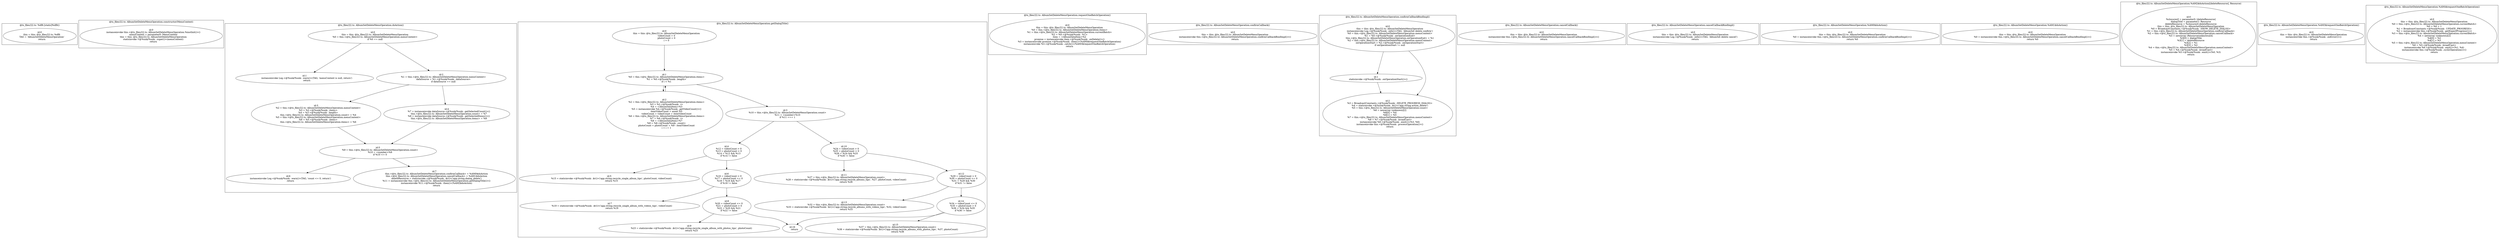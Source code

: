 digraph "22.ts" {
subgraph "cluster_@ts_files/22.ts: %dflt.[static]%dflt()" {
  label="@ts_files/22.ts: %dflt.[static]%dflt()";
  Node33200 [label="id:0
      this = this: @ts_files/22.ts: %dflt
      TAG = 'AlbumSetDeleteMenuOperation'
      return"];
}
subgraph "cluster_@ts_files/22.ts: AlbumSetDeleteMenuOperation.constructor(MenuContext)" {
  label="@ts_files/22.ts: AlbumSetDeleteMenuOperation.constructor(MenuContext)";
  Node66720 [label="id:0
      instanceinvoke this.<@ts_files/22.ts: AlbumSetDeleteMenuOperation.%instInit()>()
      menuContext = parameter0: MenuContext
      this = this: @ts_files/22.ts: AlbumSetDeleteMenuOperation
      staticinvoke <@%unk/%unk: .super()>(menuContext)
      return"];
}
subgraph "cluster_@ts_files/22.ts: AlbumSetDeleteMenuOperation.doAction()" {
  label="@ts_files/22.ts: AlbumSetDeleteMenuOperation.doAction()";
  Node51210 [label="id:0
      this = this: @ts_files/22.ts: AlbumSetDeleteMenuOperation
      %0 = this.<@ts_files/22.ts: AlbumSetDeleteMenuOperation.menuContext>
      if %0 == null"];
  Node51211 [label="id:1
      instanceinvoke Log.<@%unk/%unk: .warn()>(TAG, 'menuContext is null, return')
      return"];
  Node51212 [label="id:2
      %1 = this.<@ts_files/22.ts: AlbumSetDeleteMenuOperation.menuContext>
      dataSource = %1.<@%unk/%unk: .dataSource>
      if dataSource == null"];
  Node51213 [label="id:3
      %2 = this.<@ts_files/22.ts: AlbumSetDeleteMenuOperation.menuContext>
      %3 = %2.<@%unk/%unk: .items>
      %4 = %3.<@%unk/%unk: .length>
      this.<@ts_files/22.ts: AlbumSetDeleteMenuOperation.count> = %4
      %5 = this.<@ts_files/22.ts: AlbumSetDeleteMenuOperation.menuContext>
      %6 = %5.<@%unk/%unk: .items>
      this.<@ts_files/22.ts: AlbumSetDeleteMenuOperation.items> = %6"];
  Node51214 [label="id:4
      %7 = instanceinvoke dataSource.<@%unk/%unk: .getSelectedCount()>()
      this.<@ts_files/22.ts: AlbumSetDeleteMenuOperation.count> = %7
      %8 = instanceinvoke dataSource.<@%unk/%unk: .getSelectedItems()>()
      this.<@ts_files/22.ts: AlbumSetDeleteMenuOperation.items> = %8"];
  Node51215 [label="id:5
      %9 = this.<@ts_files/22.ts: AlbumSetDeleteMenuOperation.count>
      %10 = <number>%9
      if %10 <= 0"];
  Node51216 [label="id:6
      instanceinvoke Log.<@%unk/%unk: .warn()>(TAG, 'count <= 0, return')
      return"];
  Node51217 [label="id:7
      this.<@ts_files/22.ts: AlbumSetDeleteMenuOperation.confirmCallback> = %AM0$doAction
      this.<@ts_files/22.ts: AlbumSetDeleteMenuOperation.cancelCallback> = %AM1$doAction
      deleteResource = staticinvoke <@%unk/%unk: .$r()>('app.string.dialog_delete')
      %11 = instanceinvoke this.<@ts_files/22.ts: AlbumSetDeleteMenuOperation.getDialogTitle()>()
      instanceinvoke %11.<@%unk/%unk: .then()>(%AM2$doAction)
      return"];
  Node51210 -> Node51211;
  Node51210 -> Node51212;
  Node51212 -> Node51213;
  Node51212 -> Node51214;
  Node51213 -> Node51215;
  Node51214 -> Node51215;
  Node51215 -> Node51216;
  Node51215 -> Node51217;
}
subgraph "cluster_@ts_files/22.ts: AlbumSetDeleteMenuOperation.getDialogTitle()" {
  label="@ts_files/22.ts: AlbumSetDeleteMenuOperation.getDialogTitle()";
  Node57300 [label="id:0
      this = this: @ts_files/22.ts: AlbumSetDeleteMenuOperation
      videoCount = 0
      photoCount = 0
      i = 0"];
  Node57301 [label="id:1
      %0 = this.<@ts_files/22.ts: AlbumSetDeleteMenuOperation.items>
      %1 = %0.<@%unk/%unk: .length>
      if i < %1"];
  Node57302 [label="id:2
      %2 = this.<@ts_files/22.ts: AlbumSetDeleteMenuOperation.items>
      %3 = %2.<@%unk/%unk: .i>
      %4 = <AlbumDataItem>%3
      %5 = instanceinvoke %4.<@%unk/%unk: .getVideoCount()>()
      itemVideoCount = await %5
      videoCount = videoCount + itemVideoCount
      %6 = this.<@ts_files/22.ts: AlbumSetDeleteMenuOperation.items>
      %7 = %6.<@%unk/%unk: .i>
      %8 = <AlbumDataItem>%7
      %9 = %8.<@%unk/%unk: .count>
      photoCount = photoCount + %9 - itemVideoCount
      i = i + 1"];
  Node57303 [label="id:3
      %10 = this.<@ts_files/22.ts: AlbumSetDeleteMenuOperation.count>
      %11 = <number>%10
      if %11 === 1"];
  Node57304 [label="id:4
      %12 = videoCount > 0
      %13 = photoCount > 0
      %14 = %12 && %13
      if %14 != false"];
  Node57305 [label="id:5
      %15 = staticinvoke <@%unk/%unk: .$r()>('app.string.recycle_single_album_tips', photoCount, videoCount)
      return %15"];
  Node57306 [label="id:6
      %16 = videoCount > 0
      %17 = photoCount <= 0
      %18 = %16 && %17
      if %18 != false"];
  Node57307 [label="id:7
      %19 = staticinvoke <@%unk/%unk: .$r()>('app.string.recycle_single_album_with_videos_tips', videoCount)
      return %19"];
  Node57308 [label="id:8
      %20 = videoCount <= 0
      %21 = photoCount > 0
      %22 = %20 && %21
      if %22 != false"];
  Node57309 [label="id:9
      %23 = staticinvoke <@%unk/%unk: .$r()>('app.string.recycle_single_album_with_photos_tips', photoCount)
      return %23"];
  Node573010 [label="id:10
      %24 = videoCount > 0
      %25 = photoCount > 0
      %26 = %24 && %25
      if %26 != false"];
  Node573011 [label="id:11
      %27 = this.<@ts_files/22.ts: AlbumSetDeleteMenuOperation.count>
      %28 = staticinvoke <@%unk/%unk: .$r()>('app.string.recycle_albums_tips', %27, photoCount, videoCount)
      return %28"];
  Node573012 [label="id:12
      %29 = videoCount > 0
      %30 = photoCount <= 0
      %31 = %29 && %30
      if %31 != false"];
  Node573013 [label="id:13
      %32 = this.<@ts_files/22.ts: AlbumSetDeleteMenuOperation.count>
      %33 = staticinvoke <@%unk/%unk: .$r()>('app.string.recycle_albums_with_videos_tips', %32, videoCount)
      return %33"];
  Node573014 [label="id:14
      %34 = videoCount <= 0
      %35 = photoCount > 0
      %36 = %34 && %35
      if %36 != false"];
  Node573015 [label="id:15
      %37 = this.<@ts_files/22.ts: AlbumSetDeleteMenuOperation.count>
      %38 = staticinvoke <@%unk/%unk: .$r()>('app.string.recycle_albums_with_photos_tips', %37, photoCount)
      return %38"];
  Node573016 [label="id:16
      return"];
  Node57300 -> Node57301;
  Node57301 -> Node57302;
  Node57301 -> Node57303;
  Node57302 -> Node57301;
  Node57303 -> Node57304;
  Node57303 -> Node573010;
  Node57304 -> Node57305;
  Node57304 -> Node57306;
  Node57306 -> Node57307;
  Node57306 -> Node57308;
  Node57308 -> Node57309;
  Node57308 -> Node573016;
  Node573010 -> Node573011;
  Node573010 -> Node573012;
  Node573012 -> Node573013;
  Node573012 -> Node573014;
  Node573014 -> Node573015;
  Node573014 -> Node573016;
}
subgraph "cluster_@ts_files/22.ts: AlbumSetDeleteMenuOperation.requestOneBatchOperation()" {
  label="@ts_files/22.ts: AlbumSetDeleteMenuOperation.requestOneBatchOperation()";
  Node67980 [label="id:0
      this = this: @ts_files/22.ts: AlbumSetDeleteMenuOperation
      %0 = this.<@ts_files/22.ts: AlbumSetDeleteMenuOperation.items>
      %1 = this.<@ts_files/22.ts: AlbumSetDeleteMenuOperation.currentBatch>
      %2 = %0.<@%unk/%unk: .%1>
      item = <AlbumDataItem>%2
      promise = instanceinvoke item.<@%unk/%unk: .onDelete()>()
      %3 = instanceinvoke promise.<@%unk/%unk: .then()>(%AM4$requestOneBatchOperation)
      instanceinvoke %3.<@%unk/%unk: .catch()>(%AM3$requestOneBatchOperation)
      return"];
}
subgraph "cluster_@ts_files/22.ts: AlbumSetDeleteMenuOperation.confirmCallback()" {
  label="@ts_files/22.ts: AlbumSetDeleteMenuOperation.confirmCallback()";
  Node58350 [label="id:0
      this = this: @ts_files/22.ts: AlbumSetDeleteMenuOperation
      instanceinvoke this.<@ts_files/22.ts: AlbumSetDeleteMenuOperation.confirmCallbackBindImpl()>()
      return"];
}
subgraph "cluster_@ts_files/22.ts: AlbumSetDeleteMenuOperation.confirmCallbackBindImpl()" {
  label="@ts_files/22.ts: AlbumSetDeleteMenuOperation.confirmCallbackBindImpl()";
  Node66180 [label="id:0
      this = this: @ts_files/22.ts: AlbumSetDeleteMenuOperation
      instanceinvoke Log.<@%unk/%unk: .info()>(TAG, 'AlbumSet delete confirm')
      %0 = this.<@ts_files/22.ts: AlbumSetDeleteMenuOperation.menuContext>
      %1 = %0.<@%unk/%unk: .onOperationEnd>
      this.<@ts_files/22.ts: AlbumSetDeleteMenuOperation.onOperationEnd> = %1
      %2 = this.<@ts_files/22.ts: AlbumSetDeleteMenuOperation.menuContext>
      onOperationStart = %2.<@%unk/%unk: .onOperationStart>
      if onOperationStart != null"];
  Node66181 [label="id:1
      staticinvoke <@%unk/%unk: .onOperationStart()>()"];
  Node66182 [label="id:2
      %3 = BroadcastConstants.<@%unk/%unk: .DELETE_PROGRESS_DIALOG>
      %4 = staticinvoke <@%unk/%unk: .$r()>('app.string.action_delete')
      %5 = this.<@ts_files/22.ts: AlbumSetDeleteMenuOperation.count>
      %6 = newarray (unknown)[2]
      %6[0] = %4
      %6[1] = %5
      %7 = this.<@ts_files/22.ts: AlbumSetDeleteMenuOperation.menuContext>
      %8 = %7.<@%unk/%unk: .broadCast>
      instanceinvoke %8.<@%unk/%unk: .emit()>(%3, %6)
      instanceinvoke this.<@%unk/%unk: .processOperation()>()
      return"];
  Node66180 -> Node66181;
  Node66180 -> Node66182;
  Node66181 -> Node66182;
}
subgraph "cluster_@ts_files/22.ts: AlbumSetDeleteMenuOperation.cancelCallback()" {
  label="@ts_files/22.ts: AlbumSetDeleteMenuOperation.cancelCallback()";
  Node56990 [label="id:0
      this = this: @ts_files/22.ts: AlbumSetDeleteMenuOperation
      instanceinvoke this.<@ts_files/22.ts: AlbumSetDeleteMenuOperation.cancelCallbackBindImpl()>()
      return"];
}
subgraph "cluster_@ts_files/22.ts: AlbumSetDeleteMenuOperation.cancelCallbackBindImpl()" {
  label="@ts_files/22.ts: AlbumSetDeleteMenuOperation.cancelCallbackBindImpl()";
  Node64820 [label="id:0
      this = this: @ts_files/22.ts: AlbumSetDeleteMenuOperation
      instanceinvoke Log.<@%unk/%unk: .info()>(TAG, 'AlbumSet delete cancel')
      return"];
}
subgraph "cluster_@ts_files/22.ts: AlbumSetDeleteMenuOperation.%AM0$doAction()" {
  label="@ts_files/22.ts: AlbumSetDeleteMenuOperation.%AM0$doAction()";
  Node53840 [label="id:0
      this = this: @ts_files/22.ts: AlbumSetDeleteMenuOperation
      %0 = instanceinvoke this.<@ts_files/22.ts: AlbumSetDeleteMenuOperation.confirmCallbackBindImpl()>()
      return %0"];
}
subgraph "cluster_@ts_files/22.ts: AlbumSetDeleteMenuOperation.%AM1$doAction()" {
  label="@ts_files/22.ts: AlbumSetDeleteMenuOperation.%AM1$doAction()";
  Node53850 [label="id:0
      this = this: @ts_files/22.ts: AlbumSetDeleteMenuOperation
      %0 = instanceinvoke this.<@ts_files/22.ts: AlbumSetDeleteMenuOperation.cancelCallbackBindImpl()>()
      return %0"];
}
subgraph "cluster_@ts_files/22.ts: AlbumSetDeleteMenuOperation.%AM2$doAction([deleteResource], Resource)" {
  label="@ts_files/22.ts: AlbumSetDeleteMenuOperation.%AM2$doAction([deleteResource], Resource)";
  Node79530 [label="id:0
      %closures0 = parameter0: [deleteResource]
      dialogTitle = parameter1: Resource
      deleteResource = %closures0.deleteResource
      this = this: @ts_files/22.ts: AlbumSetDeleteMenuOperation
      %0 = BroadcastConstants.<@%unk/%unk: .SHOW_DELETE_DIALOG>
      %1 = this.<@ts_files/22.ts: AlbumSetDeleteMenuOperation.confirmCallback>
      %2 = this.<@ts_files/22.ts: AlbumSetDeleteMenuOperation.cancelCallback>
      %3 = newarray (Resource|unknown)[4]
      %3[0] = dialogTitle
      %3[1] = deleteResource
      %3[2] = %1
      %3[3] = %2
      %4 = this.<@ts_files/22.ts: AlbumSetDeleteMenuOperation.menuContext>
      %5 = %4.<@%unk/%unk: .broadCast>
      instanceinvoke %5.<@%unk/%unk: .emit()>(%0, %3)
      return"];
}
subgraph "cluster_@ts_files/22.ts: AlbumSetDeleteMenuOperation.%AM3$requestOneBatchOperation()" {
  label="@ts_files/22.ts: AlbumSetDeleteMenuOperation.%AM3$requestOneBatchOperation()";
  Node70640 [label="id:0
      this = this: @ts_files/22.ts: AlbumSetDeleteMenuOperation
      instanceinvoke this.<@%unk/%unk: .onError()>()
      return"];
}
subgraph "cluster_@ts_files/22.ts: AlbumSetDeleteMenuOperation.%AM4$requestOneBatchOperation()" {
  label="@ts_files/22.ts: AlbumSetDeleteMenuOperation.%AM4$requestOneBatchOperation()";
  Node70650 [label="id:0
      this = this: @ts_files/22.ts: AlbumSetDeleteMenuOperation
      %0 = this.<@ts_files/22.ts: AlbumSetDeleteMenuOperation.currentBatch>
      %0 = %0 + 1
      %1 = BroadcastConstants.<@%unk/%unk: .UPDATE_PROGRESS>
      %2 = instanceinvoke this.<@%unk/%unk: .getExpectProgress()>()
      %3 = this.<@ts_files/22.ts: AlbumSetDeleteMenuOperation.currentBatch>
      %4 = newarray (unknown)[2]
      %4[0] = %2
      %4[1] = %3
      %5 = this.<@ts_files/22.ts: AlbumSetDeleteMenuOperation.menuContext>
      %6 = %5.<@%unk/%unk: .broadCast>
      instanceinvoke %6.<@%unk/%unk: .emit()>(%1, %4)
      instanceinvoke this.<@%unk/%unk: .cyclicOperation()>()
      return"];
}
}
